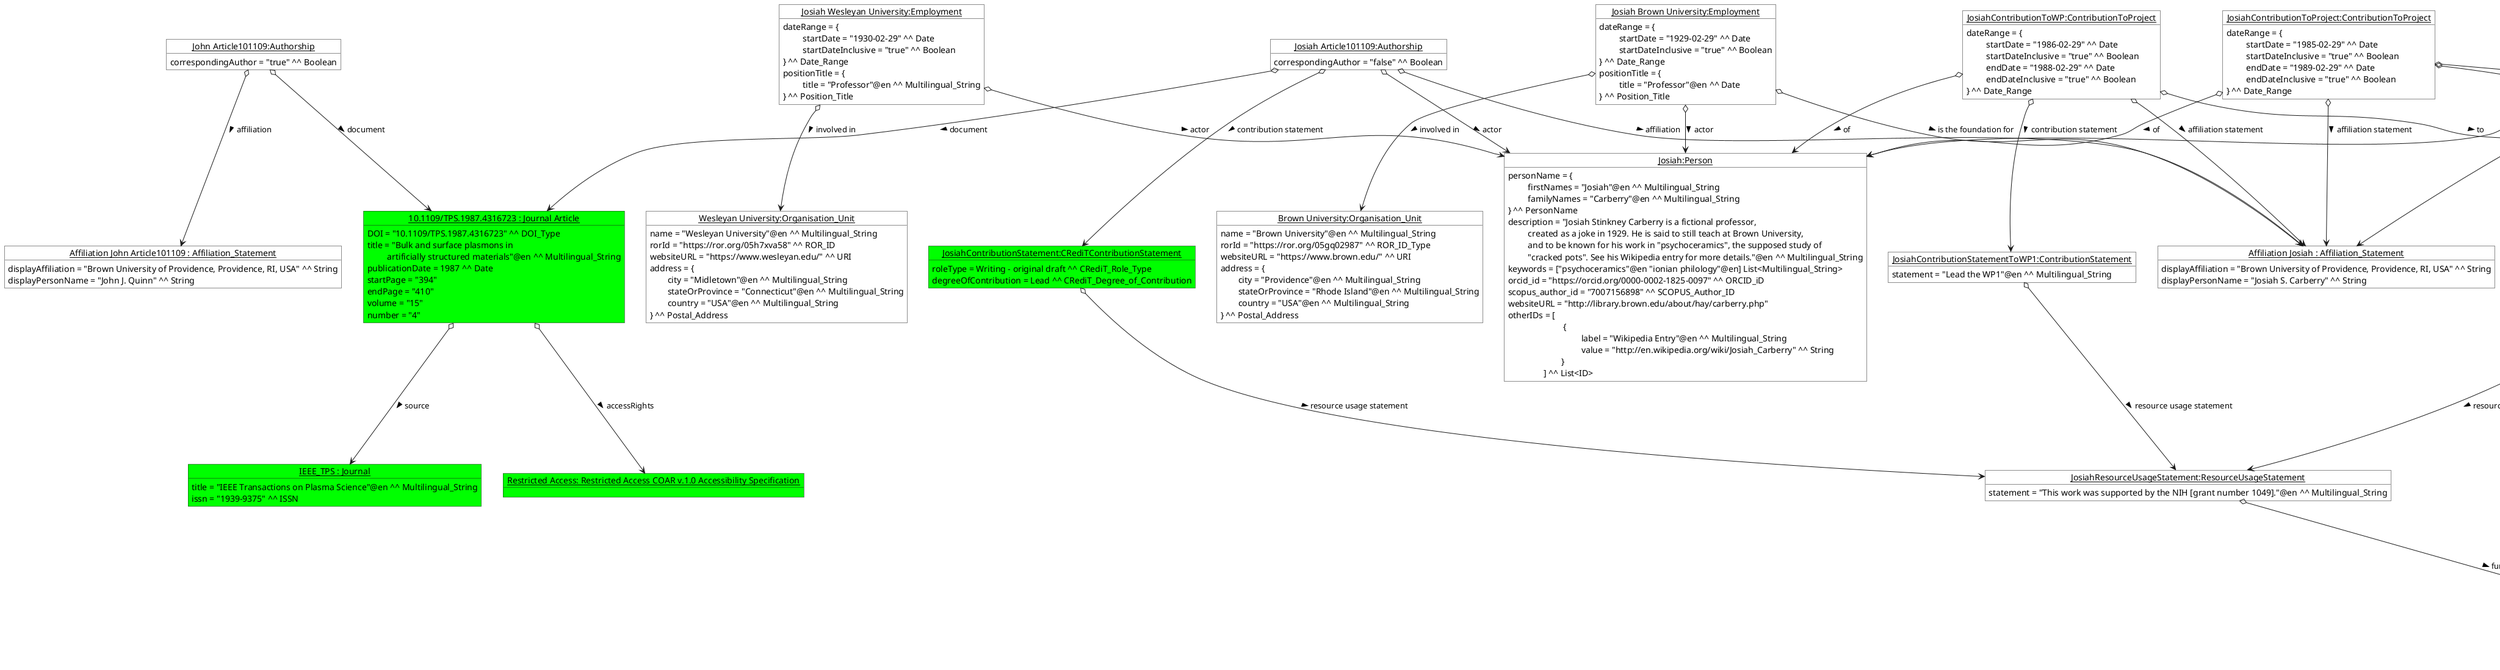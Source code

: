 @startuml


    !startsub persons

        object "<u>Josiah:Person</u>" as Josiah #ffffff {
           personName = {
           \t firstNames = "Josiah"@en ^^ Multilingual_String
           \t familyNames = "Carberry"@en ^^ Multilingual_String
           } ^^ PersonName
           description = "Josiah Stinkney Carberry is a fictional professor,
           \t created as a joke in 1929. He is said to still teach at Brown University,
           \t and to be known for his work in "psychoceramics", the supposed study of
           \t "cracked pots". See his Wikipedia entry for more details."@en ^^ Multilingual_String
           keywords = ["psychoceramics"@en "ionian philology"@en] List<Multilingual_String>
           orcid_id = "https://orcid.org/0000-0002-1825-0097" ^^ ORCID_iD
           scopus_author_id = "7007156898" ^^ SCOPUS_Author_ID
           websiteURL = "http://library.brown.edu/about/hay/carberry.php"
           otherIDs = [
           \t\t\t {
           \t\t\t\t label = "Wikipedia Entry"@en ^^ Multilingual_String
           \t\t\t\t value = "http://en.wikipedia.org/wiki/Josiah_Carberry" ^^ String
           \t\t\t}
           \t\t] ^^ List<ID>
        }

    !endsub

    !startsub institutions

        object "<u>Wesleyan University:Organisation_Unit</u>" as WesleyeanUniversity #ffffff {
                name = "Wesleyan University"@en ^^ Multilingual_String
                rorId = "https://ror.org/05h7xva58" ^^ ROR_ID
                websiteURL = "https://www.wesleyan.edu/" ^^ URI
                address = {
                \tcity = "Midletown"@en ^^ Multilingual_String
                \tstateOrProvince = "Connecticut"@en ^^ Multilingual_String
                \tcountry = "USA"@en ^^ Multilingual_String
                } ^^ Postal_Address
            }

        object "<u>Brown University:Organisation_Unit</u>" as BrownUniversity #ffffff {
                name = "Brown University"@en ^^ Multilingual_String
                rorId = "https://ror.org/05gq02987" ^^ ROR_ID_Type
                websiteURL = "https://www.brown.edu/" ^^ URI
                address = {
                \tcity = "Providence"@en ^^ Multilingual_String
                \tstateOrProvince = "Rhode Island"@en ^^ Multilingual_String
                \tcountry = "USA"@en ^^ Multilingual_String
                } ^^ Postal_Address
            }

    !endsub

    !startsub employments

        object "<u>Josiah Wesleyan University:Employment</u>" as JosiahWesleyeanUniversity #ffffff {
                dateRange = {
                \t startDate = "1930-02-29" ^^ Date
                \t startDateInclusive = "true" ^^ Boolean
                } ^^ Date_Range
                positionTitle = {
                \t title = "Professor"@en ^^ Multilingual_String
                } ^^ Position_Title
            }

        object "<u>Josiah Brown University:Employment</u>" as JosiahBrownUniversity #ffffff {
                dateRange = {
                \t startDate = "1929-02-29" ^^ Date
                \t startDateInclusive = "true" ^^ Boolean
                } ^^ Date_Range
                positionTitle = {
                \t title = "Professor"@en ^^ Date
                } ^^ Position_Title
            }

        JosiahWesleyeanUniversity o--> Josiah : actor >

        JosiahBrownUniversity o--> Josiah : actor >

        JosiahWesleyeanUniversity o--> WesleyeanUniversity : involved in >

        JosiahBrownUniversity o--> BrownUniversity : involved in >

    !endsub

    !startsub articles

        object "<u>Restricted Access: Restricted Access COAR v.1.0 Accessibility Specification</u>" as RestrictedAccess #00ff00

        object "<u>IEEE_TPS : Journal</u>" as IEEE_TPS #00ff00 {
            title = "IEEE Transactions on Plasma Science"@en ^^ Multilingual_String
            issn = "1939-9375" ^^ ISSN
        }

        object "<u>10.1109/TPS.1987.4316723 : Journal Article</u>" as Article101109 #00ff00 {
                DOI = "10.1109/TPS.1987.4316723" ^^ DOI_Type
                title = "Bulk and surface plasmons in
                \t artificially structured materials"@en ^^ Multilingual_String
                publicationDate = 1987 ^^ Date
                startPage = "394"
                endPage = "410"
                volume = "15"
                number = "4"
        }

        Article101109 o--> IEEE_TPS : source >

        Article101109 o--> RestrictedAccess : accessRights >

    !endsub

    !startsub authorships

         object "<u>Josiah Article101109:Authorship</u>" as JosiahArticle101109 #ffffff {
                 correspondingAuthor = "false" ^^ Boolean
         }

         object "<u>Affiliation Josiah : Affiliation_Statement</u>" as AffiliationJosiah #ffffff {
                 displayAffiliation = "Brown University of Providence, Providence, RI, USA" ^^ String
                 displayPersonName = "Josiah S. Carberry" ^^ String
         }

         JosiahArticle101109 o--> AffiliationJosiah : affiliation >

         JosiahBrownUniversity o--> AffiliationJosiah : is the foundation for >

         JosiahArticle101109 o--> Josiah : actor >

         JosiahArticle101109 o--> Article101109 : document >

         object "<u>John Article101109:Authorship</u>" as JohnArticle101109 #ffffff {
                  correspondingAuthor = "true" ^^ Boolean
         }

         object "<u>Affiliation John Article101109 : Affiliation_Statement</u>" as AffiliationJohnArticle101109 #ffffff {
                  displayAffiliation = "Brown University of Providence, Providence, RI, USA" ^^ String
                  displayPersonName = "John J. Quinn" ^^ String
         }

         JohnArticle101109 o--> AffiliationJohnArticle101109 : affiliation >

         JohnArticle101109 o--> Article101109 : document >


    !endsub

    !startsub project

        object "<u>INSP:Project</u>" as INSP #ffffff {
                 name = "Investigation of novel surface plasmons"@en ^^ Multilingual_String
                 acronym = "INSP" ^^ String
                 dateRange = {
                  \t startDate = "1985-02-29" ^^ Date
                  \t startDateInclusive = "true" ^^ Boolean
                  \t endDate = "1989-02-29" ^^ Date
                  \t endDateInclusive = "true" ^^ Boolean
                  } ^^ Date_Range
        }

        object "<u>INSP_WP1:Project</u>" as INSP_WP1 #ffffff {
                 name = "Artificially structured materials"@en ^^ Multilingual_String
                 acronym = "WP1" ^^ String
        }

        INSP_WP1 o--> INSP : part of >

        object "<u>NIH_1049:Funding</u>" as NIH_1049 #ffffff {
                 grantID = 1049 ^^ Grant_ID
                 budget = {
                 \t amount = 1000000 ^^ Decimal
                 \t currencyCode = "USD" ^^ ISO_4217_Alpha_Code
                 } ^^ Monetary_Ammount
        }

        INSP o--> NIH_1049 : funding source >

    !endsub

    !startsub contributionStatementToArticle

        object "<u>JosiahContributionStatement:CRediTContributionStatement</u>" as JosiahContributionStatement #00ff00 {
                 roleType = Writing - original draft ^^ CRediT_Role_Type
                 degreeOfContribution = Lead ^^ CRediT_Degree_of_Contribution
        }

        object "<u>JosiahResourceUsageStatement:ResourceUsageStatement</u>" as JosiahResourceUsageStatement #ffffff {
                 statement = "This work was supported by the NIH [grant number 1049]."@en ^^ Multilingual_String
        }

        JosiahContributionStatement o--> JosiahResourceUsageStatement : resource usage statement >

        JosiahResourceUsageStatement o--> NIH_1049 : funding >

        JosiahArticle101109 o--> JosiahContributionStatement : contribution statement >

    !endsub

    !startsub contributionToProject

        object "<u>JosiahContributionToProject:ContributionToProject</u>" as JosiahContributionToProject #ffffff {
                 dateRange = {
                   \t startDate = "1985-02-29" ^^ Date
                   \t startDateInclusive = "true" ^^ Boolean
                   \t endDate = "1989-02-29" ^^ Date
                   \t endDateInclusive = "true" ^^ Boolean
                 } ^^ Date_Range
        }

        JosiahContributionToProject o--> AffiliationJosiah : affiliation statement >

        JosiahContributionToProject o--> Josiah : of >

        JosiahContributionToProject o--> INSP : to >

        object "<u>JosiahContributionToWP:ContributionToProject</u>" as JosiahContributionToWP #ffffff {
                 dateRange = {
                   \t startDate = "1986-02-29" ^^ Date
                   \t startDateInclusive = "true" ^^ Boolean
                   \t endDate = "1988-02-29" ^^ Date
                   \t endDateInclusive = "true" ^^ Boolean
                 } ^^ Date_Range
        }

        JosiahContributionToWP o--> AffiliationJosiah : affiliation statement >

        JosiahContributionToWP o--> Josiah : of >

        JosiahContributionToWP o--> INSP_WP1 : to >

    !endsub

    !startsub contributionStatementToProject

        object "<u>JosiahContributionStatementToProject:ContributionStatement</u>" as JosiahContributionStatementToProject #ffffff {
                 statement = "Participate in the project as a researcher"@en ^^ Multilingual_String
        }

        object "<u>JosiahContributionStatementToWP1:ContributionStatement</u>" as JosiahContributionStatementToWP1 #ffffff {
                 statement = "Lead the WP1"@en ^^ Multilingual_String
        }

        JosiahContributionStatementToProject o--> JosiahResourceUsageStatement : resource usage statement >

        JosiahContributionStatementToWP1 o--> JosiahResourceUsageStatement : resource usage statement >

        JosiahContributionToProject o--> JosiahContributionStatementToProject : contribution statement >

        JosiahContributionToWP o--> JosiahContributionStatementToWP1 : contribution statement >

    !endsub

    !startsub reviewingActivity

        object "<u>JosiahContributionToJournal:ContributionToJournal</u>" as JosiahContributionToJournal #ffffff {
                 dateRange = {
                   \t startDate = "2004-02-02" ^^ Date
                   \t startDateInclusive = "true" ^^ Boolean
                   \t endDate = "2004-12-31" ^^ Date
                   \t endDateInclusive = "true" ^^ Boolean
                 } ^^ Date_Range
        }

        object "<u>JoP : Journal</u>" as JoP #00ff00 {
            title = "The  of Psychoceramics"@en ^^ Multilingual_String
            issn = "1234-5678" ^^ ISSN
        }

        JosiahContributionToJournal o--> AffiliationJosiah : affiliation statement >

        JosiahContributionToJournal o--> Josiah : of >

        JosiahContributionToJournal o--> JoP : to >

        object "<u>JosiahContributionStatementToJournal:ContributionStatement</u>" as JosiahContributionStatementToJournal #ffffff {
                 statement = "Performed review of one article for this journal"@en ^^ Multilingual_String
        }

        JosiahContributionToJournal o--> JosiahContributionStatementToJournal : contribution statement >

    !endsub

@enduml